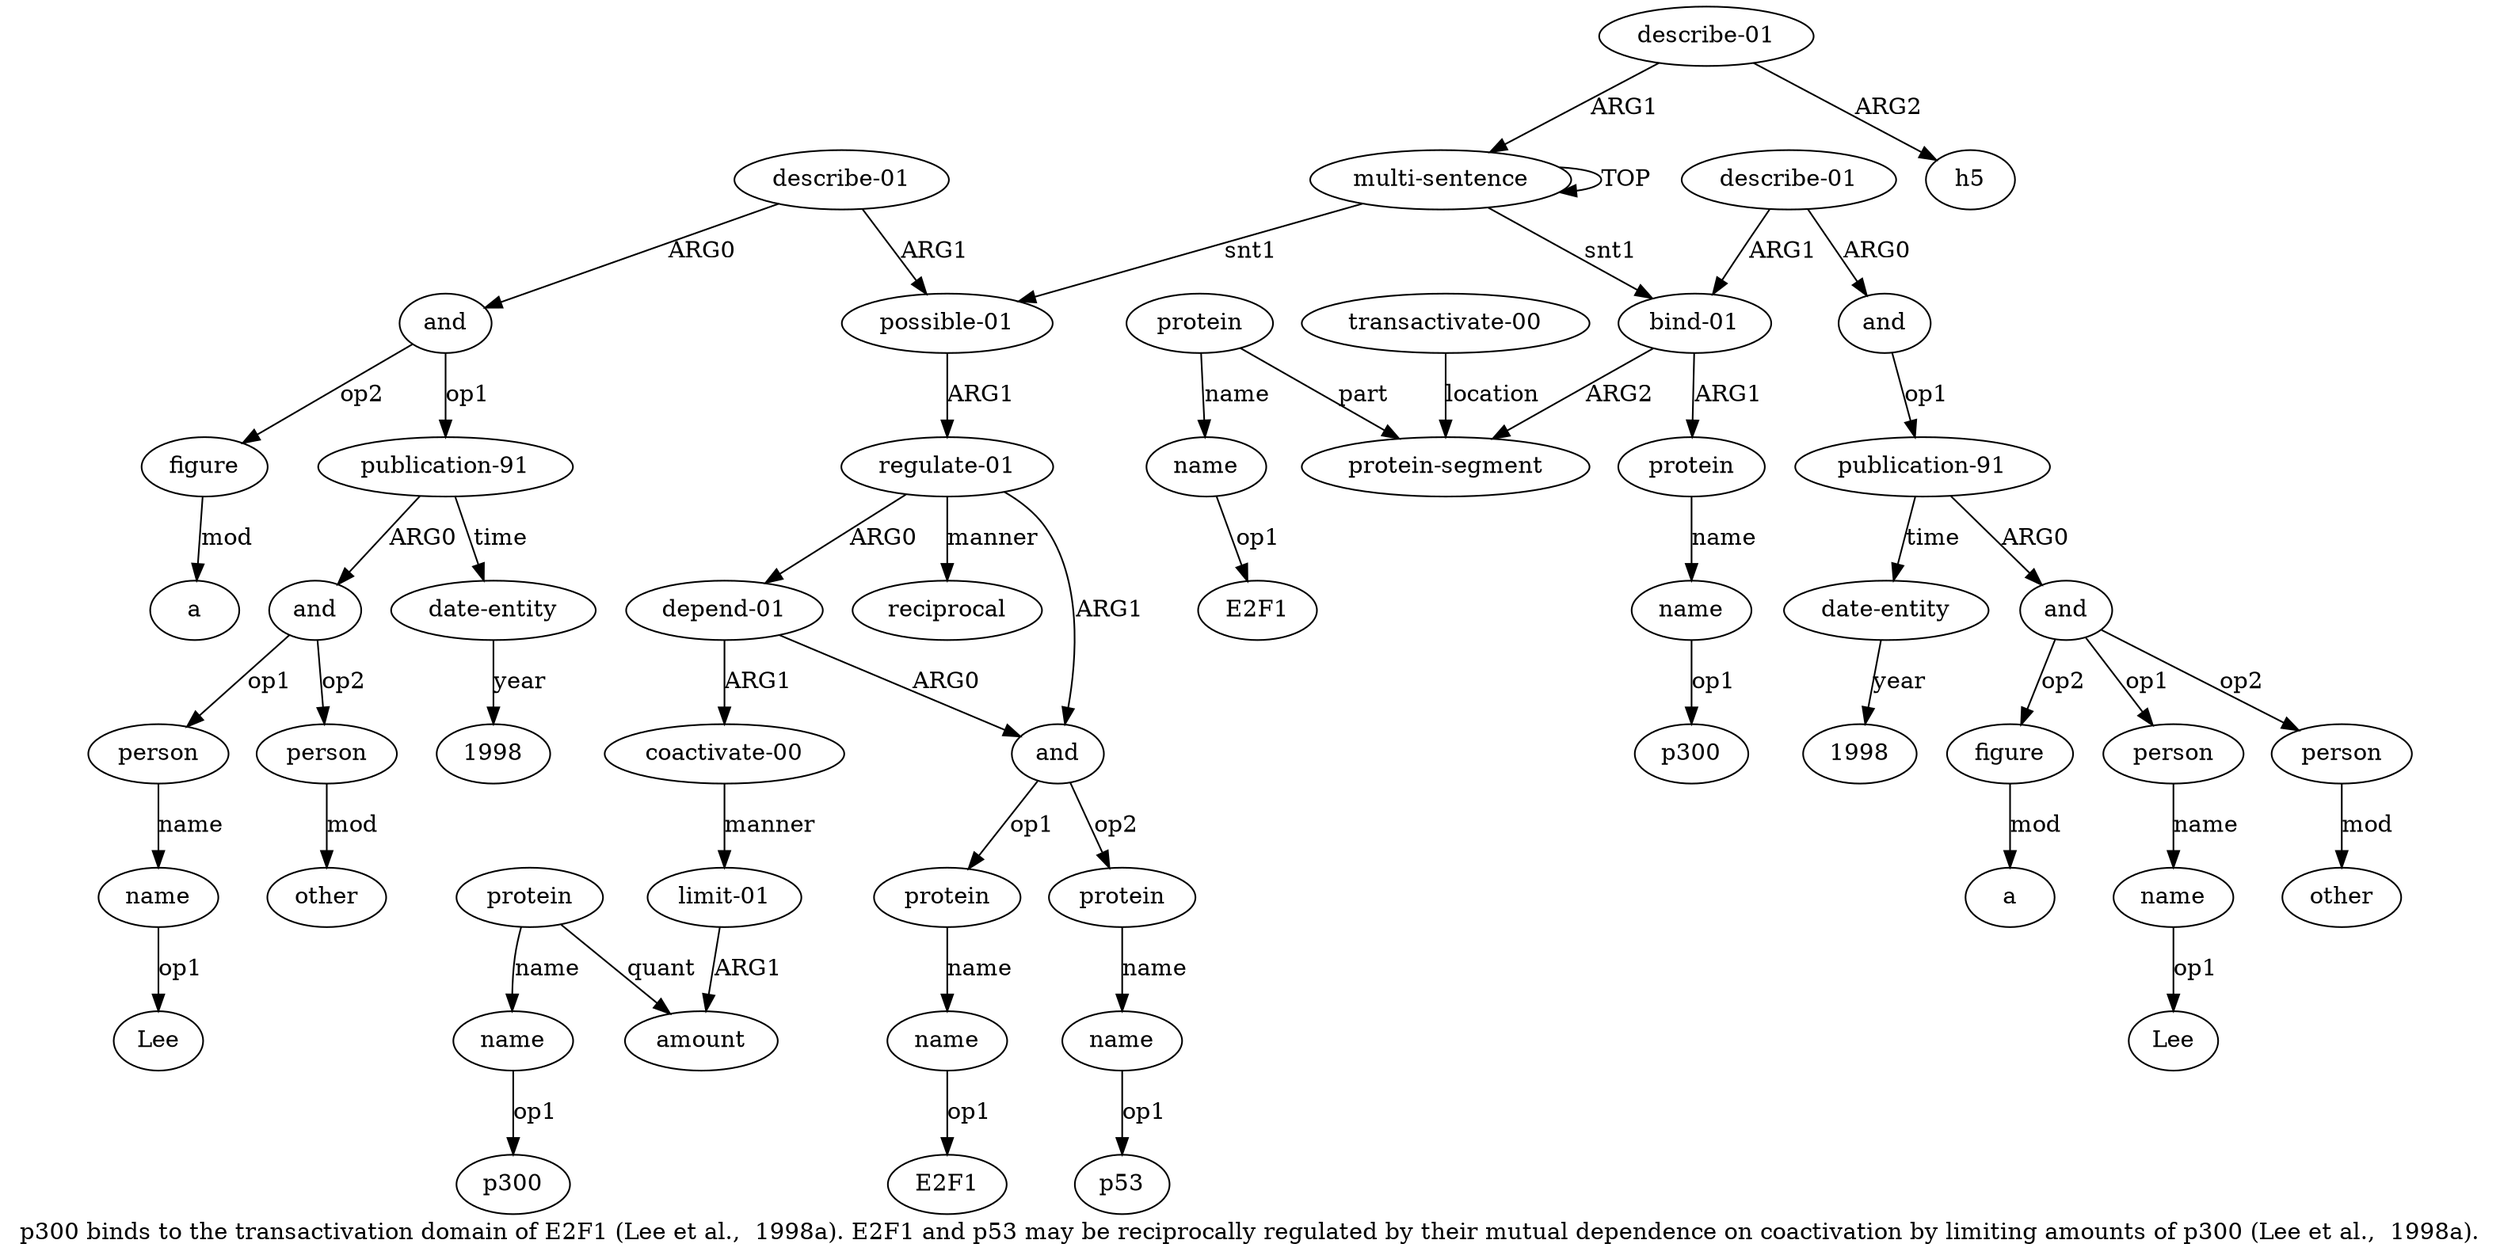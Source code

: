 digraph  {
	graph [label="p300 binds to the transactivation domain of E2F1 (Lee et al.,  1998a). E2F1 and p53 may be reciprocally regulated by their mutual \
dependence on coactivation by limiting amounts of p300 (Lee et al.,  1998a)."];
	node [label="\N"];
	a20	 [color=black,
		gold_ind=20,
		gold_label="regulate-01",
		label="regulate-01",
		test_ind=20,
		test_label="regulate-01"];
	a21	 [color=black,
		gold_ind=21,
		gold_label="depend-01",
		label="depend-01",
		test_ind=21,
		test_label="depend-01"];
	a20 -> a21 [key=0,
	color=black,
	gold_label=ARG0,
	label=ARG0,
	test_label=ARG0];
a27 [color=black,
	gold_ind=27,
	gold_label=and,
	label=and,
	test_ind=27,
	test_label=and];
a20 -> a27 [key=0,
color=black,
gold_label=ARG1,
label=ARG1,
test_label=ARG1];
a32 [color=black,
gold_ind=32,
gold_label=reciprocal,
label=reciprocal,
test_ind=32,
test_label=reciprocal];
a20 -> a32 [key=0,
color=black,
gold_label=manner,
label=manner,
test_label=manner];
a22 [color=black,
gold_ind=22,
gold_label="coactivate-00",
label="coactivate-00",
test_ind=22,
test_label="coactivate-00"];
a21 -> a22 [key=0,
color=black,
gold_label=ARG1,
label=ARG1,
test_label=ARG1];
a21 -> a27 [key=0,
color=black,
gold_label=ARG0,
label=ARG0,
test_label=ARG0];
a23 [color=black,
gold_ind=23,
gold_label="limit-01",
label="limit-01",
test_ind=23,
test_label="limit-01"];
a22 -> a23 [key=0,
color=black,
gold_label=manner,
label=manner,
test_label=manner];
a24 [color=black,
gold_ind=24,
gold_label=amount,
label=amount,
test_ind=24,
test_label=amount];
a23 -> a24 [key=0,
color=black,
gold_label=ARG1,
label=ARG1,
test_label=ARG1];
a25 [color=black,
gold_ind=25,
gold_label=protein,
label=protein,
test_ind=25,
test_label=protein];
a25 -> a24 [key=0,
color=black,
gold_label=quant,
label=quant,
test_label=quant];
a26 [color=black,
gold_ind=26,
gold_label=name,
label=name,
test_ind=26,
test_label=name];
a25 -> a26 [key=0,
color=black,
gold_label=name,
label=name,
test_label=name];
"a26 p300" [color=black,
gold_ind=-1,
gold_label=p300,
label=p300,
test_ind=-1,
test_label=p300];
a26 -> "a26 p300" [key=0,
color=black,
gold_label=op1,
label=op1,
test_label=op1];
a28 [color=black,
gold_ind=28,
gold_label=protein,
label=protein,
test_ind=28,
test_label=protein];
a27 -> a28 [key=0,
color=black,
gold_label=op1,
label=op1,
test_label=op1];
a30 [color=black,
gold_ind=30,
gold_label=protein,
label=protein,
test_ind=30,
test_label=protein];
a27 -> a30 [key=0,
color=black,
gold_label=op2,
label=op2,
test_label=op2];
a29 [color=black,
gold_ind=29,
gold_label=name,
label=name,
test_ind=29,
test_label=name];
a28 -> a29 [key=0,
color=black,
gold_label=name,
label=name,
test_label=name];
"a29 E2F1" [color=black,
gold_ind=-1,
gold_label=E2F1,
label=E2F1,
test_ind=-1,
test_label=E2F1];
a29 -> "a29 E2F1" [key=0,
color=black,
gold_label=op1,
label=op1,
test_label=op1];
a31 [color=black,
gold_ind=31,
gold_label=name,
label=name,
test_ind=31,
test_label=name];
"a31 p53" [color=black,
gold_ind=-1,
gold_label=p53,
label=p53,
test_ind=-1,
test_label=p53];
a31 -> "a31 p53" [key=0,
color=black,
gold_label=op1,
label=op1,
test_label=op1];
"a6 E2F1" [color=black,
gold_ind=-1,
gold_label=E2F1,
label=E2F1,
test_ind=-1,
test_label=E2F1];
"a13 Lee" [color=black,
gold_ind=-1,
gold_label=Lee,
label=Lee,
test_ind=-1,
test_label=Lee];
a30 -> a31 [key=0,
color=black,
gold_label=name,
label=name,
test_label=name];
a37 [color=black,
gold_ind=37,
gold_label=person,
label=person,
test_ind=37,
test_label=person];
a38 [color=black,
gold_ind=38,
gold_label=name,
label=name,
test_ind=38,
test_label=name];
a37 -> a38 [key=0,
color=black,
gold_label=name,
label=name,
test_label=name];
a36 [color=black,
gold_ind=36,
gold_label=and,
label=and,
test_ind=36,
test_label=and];
a36 -> a37 [key=0,
color=black,
gold_label=op1,
label=op1,
test_label=op1];
a39 [color=black,
gold_ind=39,
gold_label=person,
label=person,
test_ind=39,
test_label=person];
a36 -> a39 [key=0,
color=black,
gold_label=op2,
label=op2,
test_label=op2];
a33 [color=black,
gold_ind=33,
gold_label="describe-01",
label="describe-01",
test_ind=33,
test_label="describe-01"];
a34 [color=black,
gold_ind=34,
gold_label=and,
label=and,
test_ind=34,
test_label=and];
a33 -> a34 [key=0,
color=black,
gold_label=ARG0,
label=ARG0,
test_label=ARG0];
a19 [color=black,
gold_ind=19,
gold_label="possible-01",
label="possible-01",
test_ind=19,
test_label="possible-01"];
a33 -> a19 [key=0,
color=black,
gold_label=ARG1,
label=ARG1,
test_label=ARG1];
"a41 1998" [color=black,
gold_ind=-1,
gold_label=1998,
label=1998,
test_ind=-1,
test_label=1998];
a35 [color=black,
gold_ind=35,
gold_label="publication-91",
label="publication-91",
test_ind=35,
test_label="publication-91"];
a35 -> a36 [key=0,
color=black,
gold_label=ARG0,
label=ARG0,
test_label=ARG0];
a41 [color=black,
gold_ind=41,
gold_label="date-entity",
label="date-entity",
test_ind=41,
test_label="date-entity"];
a35 -> a41 [key=0,
color=black,
gold_label=time,
label=time,
test_label=time];
a34 -> a35 [key=0,
color=black,
gold_label=op1,
label=op1,
test_label=op1];
a42 [color=black,
gold_ind=42,
gold_label=figure,
label=figure,
test_ind=42,
test_label=figure];
a34 -> a42 [key=0,
color=black,
gold_label=op2,
label=op2,
test_label=op2];
"a38 Lee" [color=black,
gold_ind=-1,
gold_label=Lee,
label=Lee,
test_ind=-1,
test_label=Lee];
"a18 1998" [color=black,
gold_ind=-1,
gold_label=1998,
label=1998,
test_ind=-1,
test_label=1998];
a15 [color=black,
gold_ind=15,
gold_label=other,
label=other,
test_ind=15,
test_label=other];
a14 [color=black,
gold_ind=14,
gold_label=person,
label=person,
test_ind=14,
test_label=person];
a14 -> a15 [key=0,
color=black,
gold_label=mod,
label=mod,
test_label=mod];
a17 [color=black,
gold_ind=17,
gold_label=a,
label=a,
test_ind=17,
test_label=a];
a16 [color=black,
gold_ind=16,
gold_label=figure,
label=figure,
test_ind=16,
test_label=figure];
a16 -> a17 [key=0,
color=black,
gold_label=mod,
label=mod,
test_label=mod];
a11 [color=black,
gold_ind=11,
gold_label=and,
label=and,
test_ind=11,
test_label=and];
a11 -> a14 [key=0,
color=black,
gold_label=op2,
label=op2,
test_label=op2];
a11 -> a16 [key=0,
color=black,
gold_label=op2,
label=op2,
test_label=op2];
a12 [color=black,
gold_ind=12,
gold_label=person,
label=person,
test_ind=12,
test_label=person];
a11 -> a12 [key=0,
color=black,
gold_label=op1,
label=op1,
test_label=op1];
a10 [color=black,
gold_ind=10,
gold_label="publication-91",
label="publication-91",
test_ind=10,
test_label="publication-91"];
a10 -> a11 [key=0,
color=black,
gold_label=ARG0,
label=ARG0,
test_label=ARG0];
a18 [color=black,
gold_ind=18,
gold_label="date-entity",
label="date-entity",
test_ind=18,
test_label="date-entity"];
a10 -> a18 [key=0,
color=black,
gold_label=time,
label=time,
test_label=time];
a13 [color=black,
gold_ind=13,
gold_label=name,
label=name,
test_ind=13,
test_label=name];
a13 -> "a13 Lee" [key=0,
color=black,
gold_label=op1,
label=op1,
test_label=op1];
a12 -> a13 [key=0,
color=black,
gold_label=name,
label=name,
test_label=name];
"a3 p300" [color=black,
gold_ind=-1,
gold_label=p300,
label=p300,
test_ind=-1,
test_label=p300];
a40 [color=black,
gold_ind=40,
gold_label=other,
label=other,
test_ind=40,
test_label=other];
a39 -> a40 [key=0,
color=black,
gold_label=mod,
label=mod,
test_label=mod];
a38 -> "a38 Lee" [key=0,
color=black,
gold_label=op1,
label=op1,
test_label=op1];
a19 -> a20 [key=0,
color=black,
gold_label=ARG1,
label=ARG1,
test_label=ARG1];
a18 -> "a18 1998" [key=0,
color=black,
gold_label=year,
label=year,
test_label=year];
a1 [color=black,
gold_ind=1,
gold_label="bind-01",
label="bind-01",
test_ind=1,
test_label="bind-01"];
a2 [color=black,
gold_ind=2,
gold_label=protein,
label=protein,
test_ind=2,
test_label=protein];
a1 -> a2 [key=0,
color=black,
gold_label=ARG1,
label=ARG1,
test_label=ARG1];
a4 [color=black,
gold_ind=4,
gold_label="protein-segment",
label="protein-segment",
test_ind=4,
test_label="protein-segment"];
a1 -> a4 [key=0,
color=black,
gold_label=ARG2,
label=ARG2,
test_label=ARG2];
a0 [color=black,
gold_ind=0,
gold_label="multi-sentence",
label="multi-sentence",
test_ind=0,
test_label="multi-sentence"];
a0 -> a19 [key=0,
color=black,
gold_label=snt1,
label=snt1,
test_label=snt1];
a0 -> a1 [key=0,
color=black,
gold_label=snt1,
label=snt1,
test_label=snt1];
a0 -> a0 [key=0,
color=black,
gold_label=TOP,
label=TOP,
test_label=TOP];
a3 [color=black,
gold_ind=3,
gold_label=name,
label=name,
test_ind=3,
test_label=name];
a3 -> "a3 p300" [key=0,
color=black,
gold_label=op1,
label=op1,
test_label=op1];
a2 -> a3 [key=0,
color=black,
gold_label=name,
label=name,
test_label=name];
a5 [color=black,
gold_ind=5,
gold_label=protein,
label=protein,
test_ind=5,
test_label=protein];
a5 -> a4 [key=0,
color=black,
gold_label=part,
label=part,
test_label=part];
a6 [color=black,
gold_ind=6,
gold_label=name,
label=name,
test_ind=6,
test_label=name];
a5 -> a6 [key=0,
color=black,
gold_label=name,
label=name,
test_label=name];
a7 [color=black,
gold_ind=7,
gold_label="transactivate-00",
label="transactivate-00",
test_ind=7,
test_label="transactivate-00"];
a7 -> a4 [key=0,
color=black,
gold_label=location,
label=location,
test_label=location];
a6 -> "a6 E2F1" [key=0,
color=black,
gold_label=op1,
label=op1,
test_label=op1];
a9 [color=black,
gold_ind=9,
gold_label=and,
label=and,
test_ind=9,
test_label=and];
a9 -> a10 [key=0,
color=black,
gold_label=op1,
label=op1,
test_label=op1];
a8 [color=black,
gold_ind=8,
gold_label="describe-01",
label="describe-01",
test_ind=8,
test_label="describe-01"];
a8 -> a1 [key=0,
color=black,
gold_label=ARG1,
label=ARG1,
test_label=ARG1];
a8 -> a9 [key=0,
color=black,
gold_label=ARG0,
label=ARG0,
test_label=ARG0];
a44 [color=black,
gold_ind=44,
gold_label="describe-01",
label="describe-01",
test_ind=44,
test_label="describe-01"];
a44 -> a0 [key=0,
color=black,
gold_label=ARG1,
label=ARG1,
test_label=ARG1];
a45 [color=black,
gold_ind=45,
gold_label=h5,
label=h5,
test_ind=45,
test_label=h5];
a44 -> a45 [key=0,
color=black,
gold_label=ARG2,
label=ARG2,
test_label=ARG2];
a43 [color=black,
gold_ind=43,
gold_label=a,
label=a,
test_ind=43,
test_label=a];
a42 -> a43 [key=0,
color=black,
gold_label=mod,
label=mod,
test_label=mod];
a41 -> "a41 1998" [key=0,
color=black,
gold_label=year,
label=year,
test_label=year];
}
